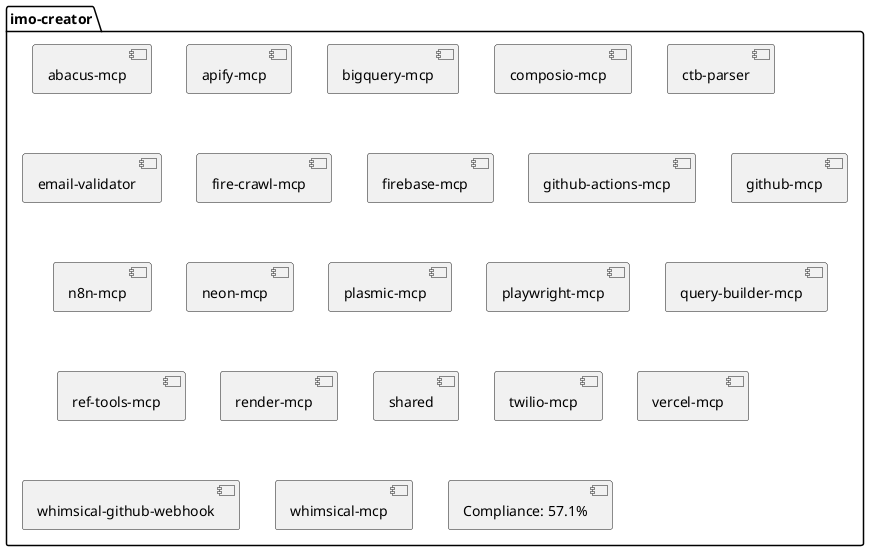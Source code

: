 @startuml
package "imo-creator" {
  component [abacus-mcp] as abacus_mcp
  component [apify-mcp] as apify_mcp
  component [bigquery-mcp] as bigquery_mcp
  component [composio-mcp] as composio_mcp
  component [ctb-parser] as ctb_parser
  component [email-validator] as email_validator
  component [fire-crawl-mcp] as fire_crawl_mcp
  component [firebase-mcp] as firebase_mcp
  component [github-actions-mcp] as github_actions_mcp
  component [github-mcp] as github_mcp
  component [n8n-mcp] as n8n_mcp
  component [neon-mcp] as neon_mcp
  component [plasmic-mcp] as plasmic_mcp
  component [playwright-mcp] as playwright_mcp
  component [query-builder-mcp] as query_builder_mcp
  component [ref-tools-mcp] as ref_tools_mcp
  component [render-mcp] as render_mcp
  component [shared] as shared
  component [twilio-mcp] as twilio_mcp
  component [vercel-mcp] as vercel_mcp
  component [whimsical-github-webhook] as whimsical_github_webhook
  component [whimsical-mcp] as whimsical_mcp
  component [Compliance: 57.1%] as compliance
}
@enduml